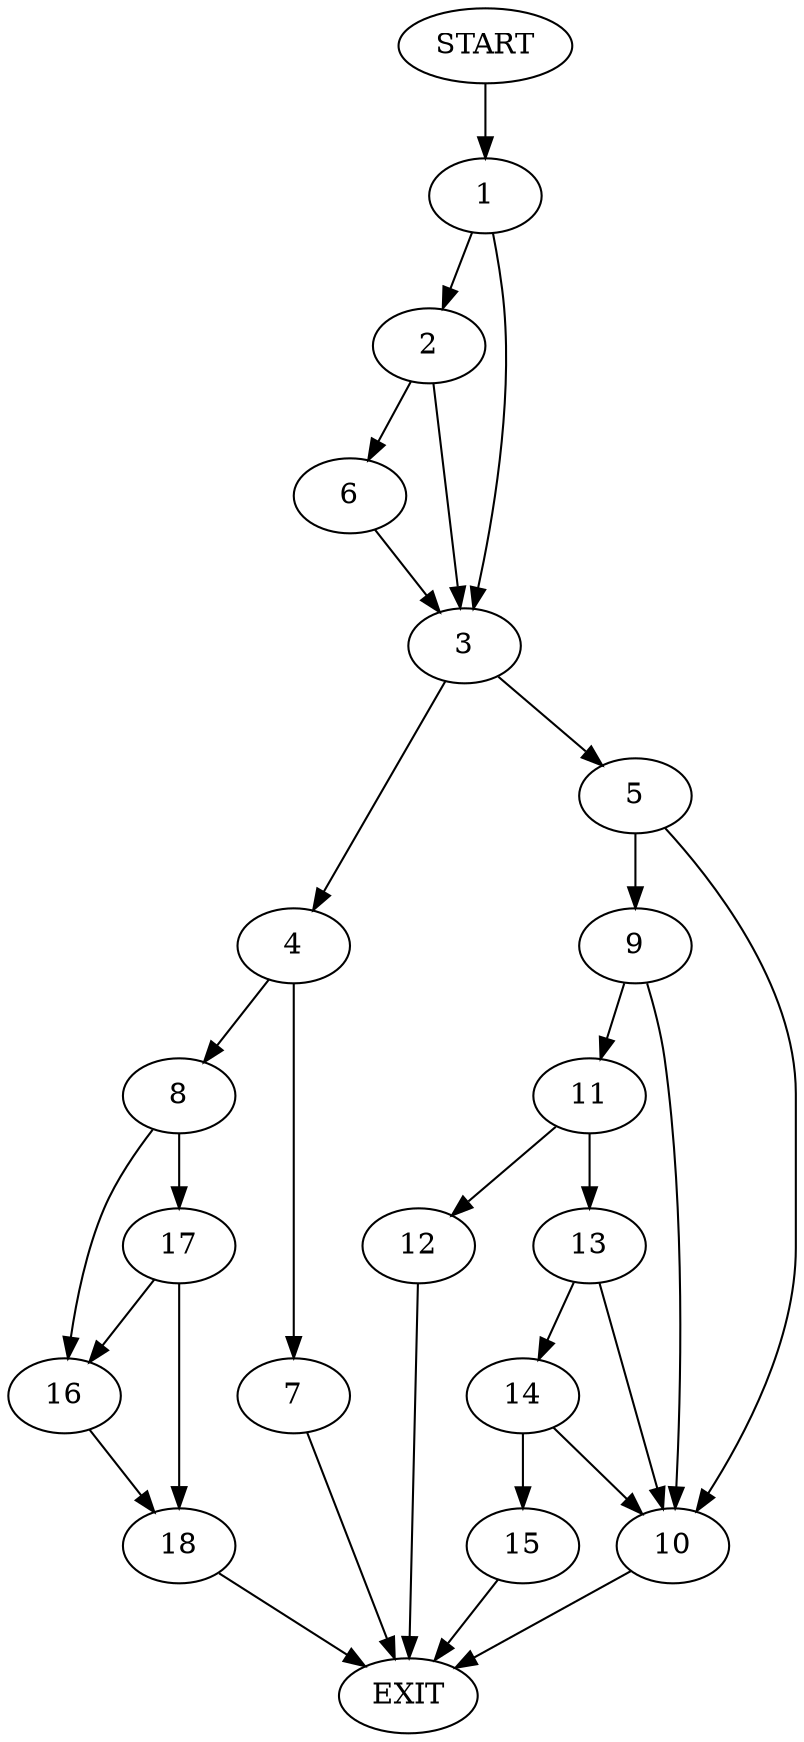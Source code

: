 digraph {
0 [label="START"]
19 [label="EXIT"]
0 -> 1
1 -> 2
1 -> 3
3 -> 4
3 -> 5
2 -> 6
2 -> 3
6 -> 3
4 -> 7
4 -> 8
5 -> 9
5 -> 10
9 -> 11
9 -> 10
10 -> 19
11 -> 12
11 -> 13
12 -> 19
13 -> 14
13 -> 10
14 -> 15
14 -> 10
15 -> 19
8 -> 16
8 -> 17
7 -> 19
16 -> 18
17 -> 16
17 -> 18
18 -> 19
}
